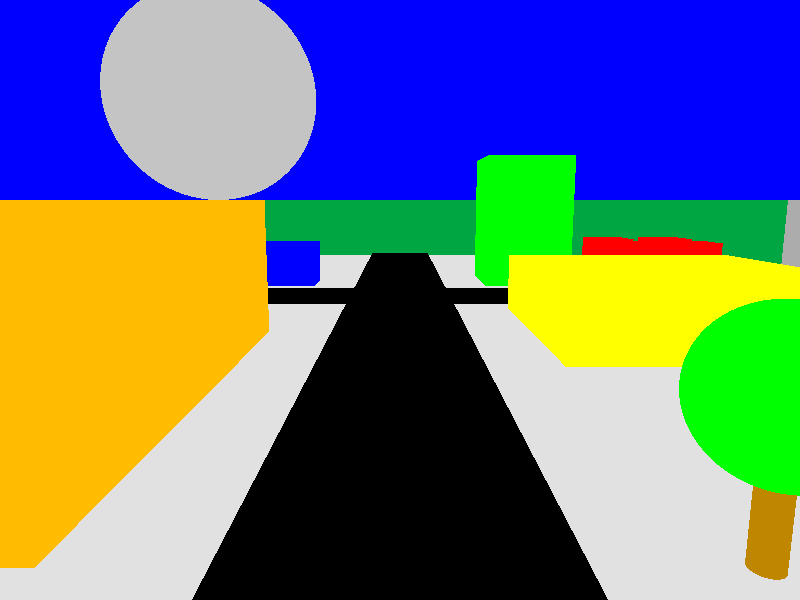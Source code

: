 
#include "colors.inc"
#include "glass.inc"
#include "golds.inc"
#include "metals.inc"
#include "stones.inc"
#include "woods.inc"

light_source {
  <0,100,0>  
  color White  
}
 
plane
{
    y, 0
    pigment {color rgb<0, 0.380, 0.054>}
}

background { color Blue }

camera {
  location <-2+clock,2,10>
  look_at <10,0,10>
  translate <-10, 0, -10> // <x, y, z>
  rotate <0,270,0>
  translate <10, 0, 10+clock> // <x, y, z>
}


sphere {
  <4.5, 5, 16.5>, 3 // <x, y, z>, radius
  pigment { color rgb <0.549, 0.549, 0.549> }
  
}


// text {
//     ttf "timrom.ttf" "xxxxxxxxxxxxxxxxxxxxxxxxxxxxxxxxxxxxxxxxxxxxxxxx" 1, 0
//     pigment { Green }
//     rotate <90, 0, 0> 
//     translate <0, 0, -0.5> // <x, y, z>
// }
// text {
//     ttf "timrom.ttf" "zzzzzzzzzzzzzzzzzzzzzzzzzzzzzzzzzzzzzzzzzzzzzzz" 1, 0
//     pigment { Blue }
//     rotate <90, -90, 0> 
//  }
 
 
prism {
  // plansza
    0,0.01,4,
    <0,0>, <0,20>, <20,20>, <20,0>
    pigment { Gray }
  } 
box {
  // ulica od x
  <9, 0.1, 0>, 
  <11, 0.1, 20>
}

box {
  // ulica od z
  <0, 0.1, 9>, 
  <20, 0.1, 11>
}

box {
  <12, 0, 12>, 
  <14, 3, 14>
  pigment { Green }
}

box {
  // lewiatan
  <12, 0, 9>, 
  <16, 1, 5>
  pigment { Yellow }
}

box {
  // bloki prawa
  <17, 0, 9>, 
  <18, 2, 5>
  pigment { color rgb <0.411, 0.411, 0.411> }
}

box {
  // bloki prawa
  <19, 0, 9>, 
  <20, 2, 5>
  pigment { color rgb <0.411, 0.411, 0.411> }
}





cylinder {
  <4.5, 0, 16.5>, <4.5, 2, 16.5>, 1 // center of one end, center of other end, radius
 
  texture {T_Stone1}
}





box{
  <15, 0, 12>, 
  <16, 1, 13>
  pigment { Red }
}

box{
  <15, 0, 12>, 
  <16, 1, 13>
  pigment { Red }
  translate <1.5, 0, 0> // <x, y, z>
}

box{
  <15, 0, 12>, 
  <16, 1, 13>
  pigment { Red }
    translate <1.5, 0, 1.5> // <x, y, z>
}

box{
  <15, 0, 12>, 
  <16, 1, 13>
  pigment { Red }
  translate <0, 0, 1.5> // <x, y, z>
}

box {
  <2, 0, 12>, 
  <8, 1, 13>
  pigment { Blue }
}

box {
  <2, 0, 1>, 
  <8, 2, 7>
  pigment { Orange }
}

cylinder {
  <12, 0, 1>, <12, 1, 1>, 0.1 // center of one end, center of other end, radius
  pigment {color rgb <0.521, 0.243, 0>}
}



sphere {
  // drzewo
 <12, 1, 1>, 0.5 // <x, y, z>, radius
  pigment {color rgb <0, 1, 0>}
}
